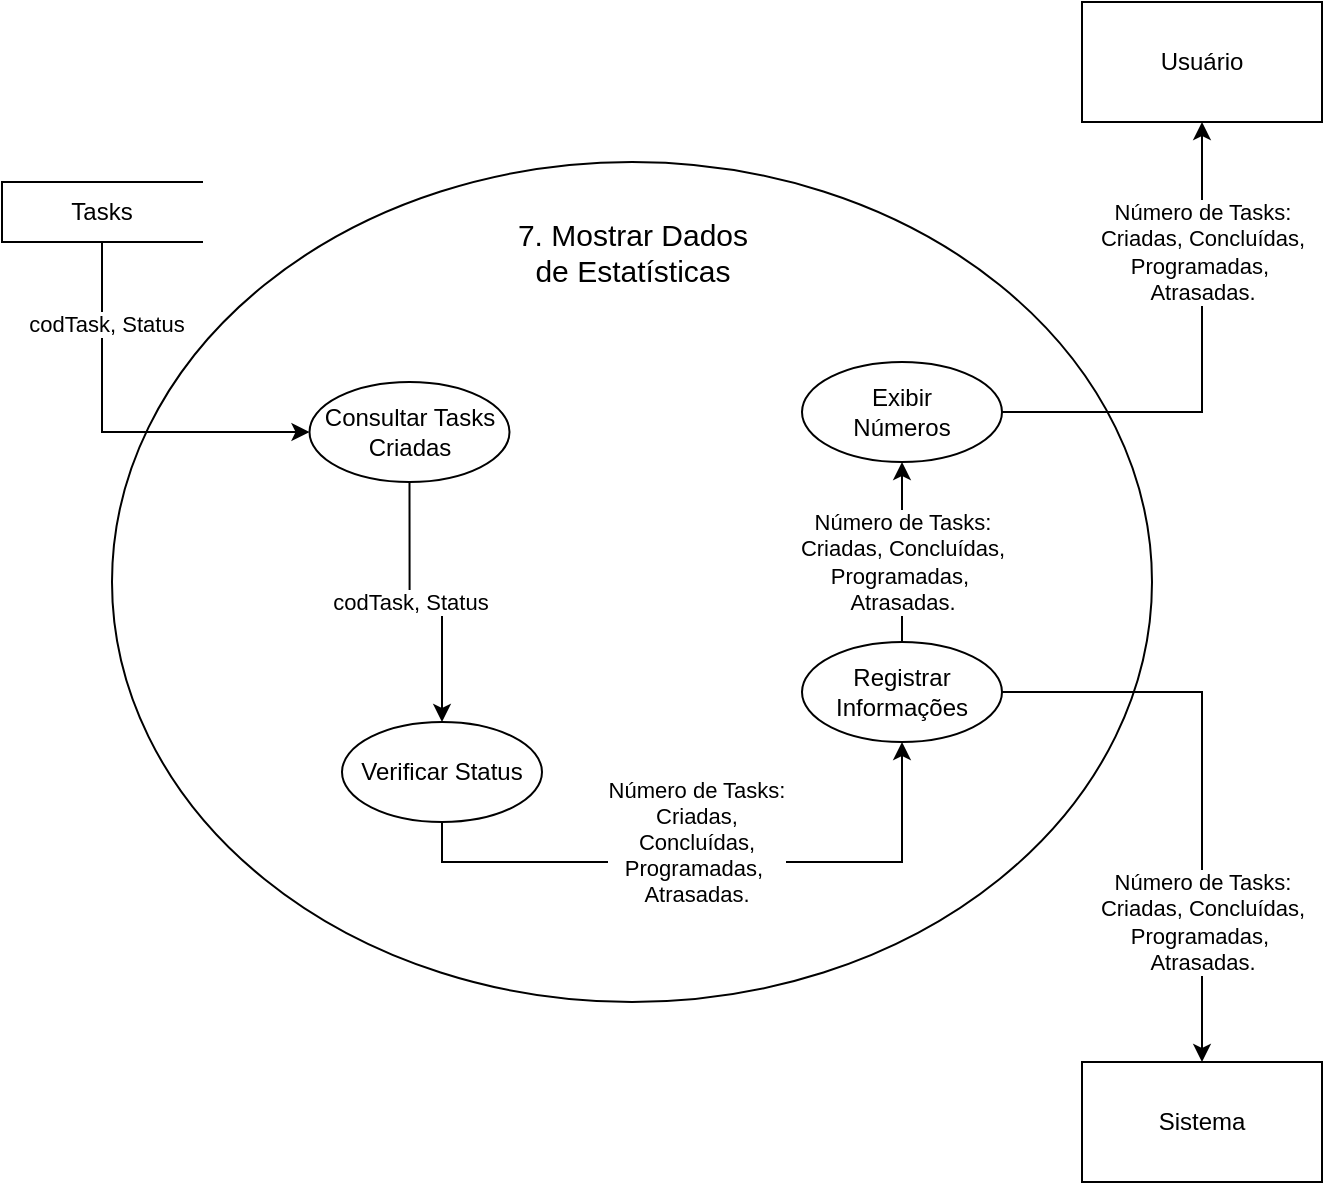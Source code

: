 <mxfile version="21.6.8" type="device">
  <diagram name="Página-1" id="ktvX5ucVJ7Hwvu0Sdym6">
    <mxGraphModel dx="1572" dy="985" grid="1" gridSize="10" guides="1" tooltips="1" connect="1" arrows="1" fold="1" page="1" pageScale="1" pageWidth="827" pageHeight="1169" math="0" shadow="0">
      <root>
        <mxCell id="0" />
        <mxCell id="1" parent="0" />
        <mxCell id="f2A6xPdmC6SwqORmkJgt-1" value="" style="shape=ellipse;html=1;dashed=0;whiteSpace=wrap;perimeter=ellipsePerimeter;" vertex="1" parent="1">
          <mxGeometry x="175" y="120" width="520" height="420" as="geometry" />
        </mxCell>
        <mxCell id="f2A6xPdmC6SwqORmkJgt-2" value="7. Mostrar Dados &lt;br&gt;de Estatísticas" style="text;html=1;strokeColor=none;fillColor=none;align=center;verticalAlign=middle;whiteSpace=wrap;rounded=0;fontSize=15;" vertex="1" parent="1">
          <mxGeometry x="323.75" y="150" width="222.5" height="30" as="geometry" />
        </mxCell>
        <mxCell id="f2A6xPdmC6SwqORmkJgt-34" style="edgeStyle=orthogonalEdgeStyle;rounded=0;orthogonalLoop=1;jettySize=auto;html=1;exitX=0.5;exitY=1;exitDx=0;exitDy=0;entryX=0;entryY=0.5;entryDx=0;entryDy=0;" edge="1" parent="1" source="f2A6xPdmC6SwqORmkJgt-8" target="f2A6xPdmC6SwqORmkJgt-12">
          <mxGeometry relative="1" as="geometry" />
        </mxCell>
        <mxCell id="f2A6xPdmC6SwqORmkJgt-35" value="codTask, Status" style="edgeLabel;html=1;align=center;verticalAlign=middle;resizable=0;points=[];" vertex="1" connectable="0" parent="f2A6xPdmC6SwqORmkJgt-34">
          <mxGeometry x="-0.585" y="2" relative="1" as="geometry">
            <mxPoint as="offset" />
          </mxGeometry>
        </mxCell>
        <mxCell id="f2A6xPdmC6SwqORmkJgt-8" value="Tasks" style="html=1;dashed=0;whiteSpace=wrap;shape=partialRectangle;right=0;" vertex="1" parent="1">
          <mxGeometry x="120" y="130" width="100" height="30" as="geometry" />
        </mxCell>
        <mxCell id="f2A6xPdmC6SwqORmkJgt-15" value="" style="edgeStyle=orthogonalEdgeStyle;rounded=0;orthogonalLoop=1;jettySize=auto;html=1;entryX=0.5;entryY=0;entryDx=0;entryDy=0;" edge="1" parent="1" source="f2A6xPdmC6SwqORmkJgt-12" target="f2A6xPdmC6SwqORmkJgt-14">
          <mxGeometry relative="1" as="geometry" />
        </mxCell>
        <mxCell id="f2A6xPdmC6SwqORmkJgt-12" value="Consultar Tasks&lt;br&gt;Criadas" style="shape=ellipse;html=1;dashed=0;whiteSpace=wrap;perimeter=ellipsePerimeter;" vertex="1" parent="1">
          <mxGeometry x="273.75" y="230" width="100" height="50" as="geometry" />
        </mxCell>
        <mxCell id="f2A6xPdmC6SwqORmkJgt-18" value="" style="edgeStyle=orthogonalEdgeStyle;rounded=0;orthogonalLoop=1;jettySize=auto;html=1;entryX=0.5;entryY=1;entryDx=0;entryDy=0;exitX=0.5;exitY=1;exitDx=0;exitDy=0;" edge="1" parent="1" source="f2A6xPdmC6SwqORmkJgt-14" target="f2A6xPdmC6SwqORmkJgt-17">
          <mxGeometry relative="1" as="geometry" />
        </mxCell>
        <mxCell id="f2A6xPdmC6SwqORmkJgt-19" value="Número de Tasks:&lt;br&gt;Criadas,&lt;br&gt;Concluídas,&lt;br&gt;Programadas,&amp;nbsp;&lt;br&gt;Atrasadas." style="edgeLabel;html=1;align=center;verticalAlign=middle;resizable=0;points=[];" vertex="1" connectable="0" parent="f2A6xPdmC6SwqORmkJgt-18">
          <mxGeometry x="-0.417" y="-3" relative="1" as="geometry">
            <mxPoint x="56" y="-13" as="offset" />
          </mxGeometry>
        </mxCell>
        <mxCell id="f2A6xPdmC6SwqORmkJgt-14" value="Verificar Status" style="shape=ellipse;html=1;dashed=0;whiteSpace=wrap;perimeter=ellipsePerimeter;" vertex="1" parent="1">
          <mxGeometry x="290" y="400" width="100" height="50" as="geometry" />
        </mxCell>
        <mxCell id="f2A6xPdmC6SwqORmkJgt-16" value="codTask, Status" style="edgeLabel;html=1;align=center;verticalAlign=middle;resizable=0;points=[];" vertex="1" connectable="0" parent="1">
          <mxGeometry x="323.753" y="340" as="geometry" />
        </mxCell>
        <mxCell id="f2A6xPdmC6SwqORmkJgt-23" value="" style="edgeStyle=orthogonalEdgeStyle;rounded=0;orthogonalLoop=1;jettySize=auto;html=1;" edge="1" parent="1" source="f2A6xPdmC6SwqORmkJgt-17" target="f2A6xPdmC6SwqORmkJgt-22">
          <mxGeometry relative="1" as="geometry" />
        </mxCell>
        <mxCell id="f2A6xPdmC6SwqORmkJgt-31" value="" style="edgeStyle=orthogonalEdgeStyle;rounded=0;orthogonalLoop=1;jettySize=auto;html=1;" edge="1" parent="1" source="f2A6xPdmC6SwqORmkJgt-17" target="f2A6xPdmC6SwqORmkJgt-30">
          <mxGeometry relative="1" as="geometry" />
        </mxCell>
        <mxCell id="f2A6xPdmC6SwqORmkJgt-17" value="Registrar&lt;br&gt;Informações" style="shape=ellipse;html=1;dashed=0;whiteSpace=wrap;perimeter=ellipsePerimeter;" vertex="1" parent="1">
          <mxGeometry x="520" y="360" width="100" height="50" as="geometry" />
        </mxCell>
        <mxCell id="f2A6xPdmC6SwqORmkJgt-28" value="" style="edgeStyle=orthogonalEdgeStyle;rounded=0;orthogonalLoop=1;jettySize=auto;html=1;" edge="1" parent="1" source="f2A6xPdmC6SwqORmkJgt-22" target="f2A6xPdmC6SwqORmkJgt-27">
          <mxGeometry relative="1" as="geometry" />
        </mxCell>
        <mxCell id="f2A6xPdmC6SwqORmkJgt-22" value="Exibir&lt;br&gt;Números" style="shape=ellipse;html=1;dashed=0;whiteSpace=wrap;perimeter=ellipsePerimeter;" vertex="1" parent="1">
          <mxGeometry x="520" y="220" width="100" height="50" as="geometry" />
        </mxCell>
        <mxCell id="f2A6xPdmC6SwqORmkJgt-25" value="Número de Tasks:&lt;br&gt;Criadas, Concluídas,&lt;br&gt;Programadas,&amp;nbsp;&lt;br&gt;Atrasadas." style="edgeLabel;html=1;align=center;verticalAlign=middle;resizable=0;points=[];" vertex="1" connectable="0" parent="1">
          <mxGeometry x="570" y="320" as="geometry" />
        </mxCell>
        <mxCell id="f2A6xPdmC6SwqORmkJgt-27" value="Usuário" style="whiteSpace=wrap;html=1;dashed=0;" vertex="1" parent="1">
          <mxGeometry x="660" y="40" width="120" height="60" as="geometry" />
        </mxCell>
        <mxCell id="f2A6xPdmC6SwqORmkJgt-30" value="Sistema" style="whiteSpace=wrap;html=1;dashed=0;" vertex="1" parent="1">
          <mxGeometry x="660" y="570" width="120" height="60" as="geometry" />
        </mxCell>
        <mxCell id="f2A6xPdmC6SwqORmkJgt-32" value="Número de Tasks:&lt;br&gt;Criadas, Concluídas,&lt;br&gt;Programadas,&amp;nbsp;&lt;br&gt;Atrasadas." style="edgeLabel;html=1;align=center;verticalAlign=middle;resizable=0;points=[];" vertex="1" connectable="0" parent="1">
          <mxGeometry x="720" y="500" as="geometry" />
        </mxCell>
        <mxCell id="f2A6xPdmC6SwqORmkJgt-33" value="Número de Tasks:&lt;br&gt;Criadas, Concluídas,&lt;br&gt;Programadas,&amp;nbsp;&lt;br&gt;Atrasadas." style="edgeLabel;html=1;align=center;verticalAlign=middle;resizable=0;points=[];" vertex="1" connectable="0" parent="1">
          <mxGeometry x="720" y="165" as="geometry" />
        </mxCell>
      </root>
    </mxGraphModel>
  </diagram>
</mxfile>

